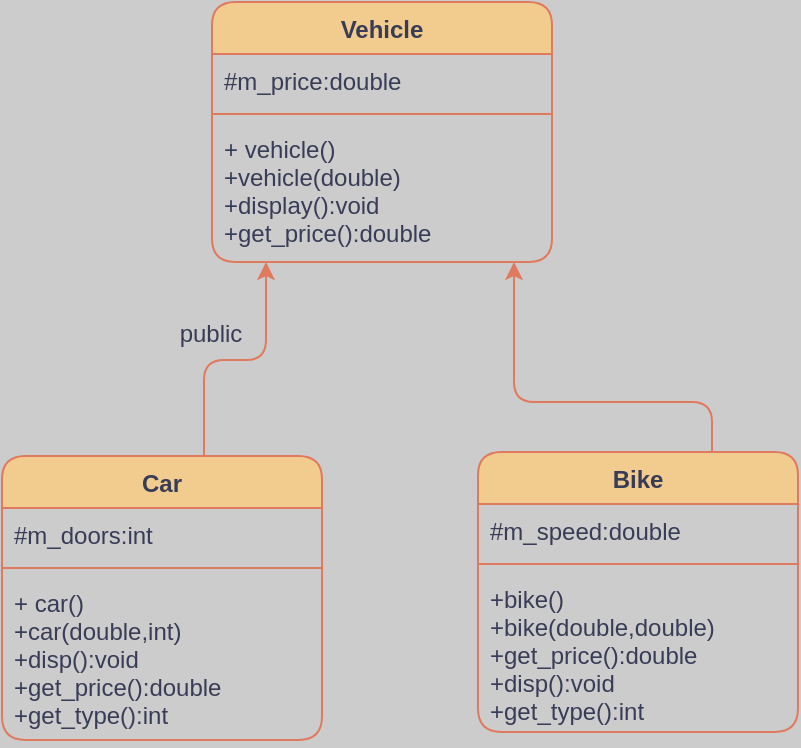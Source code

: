 <mxfile version="20.8.16" type="device"><diagram name="Vehicle" id="QmhNgAaT5hDgJ73dCYL6"><mxGraphModel dx="1069" dy="637" grid="0" gridSize="10" guides="1" tooltips="1" connect="1" arrows="1" fold="1" page="1" pageScale="1" pageWidth="850" pageHeight="1100" background="#CCCCCC" math="0" shadow="0"><root><mxCell id="0"/><mxCell id="1" parent="0"/><mxCell id="yTp79HFvItJdDDA_2FHA-1" value="Vehicle" style="swimlane;fontStyle=1;align=center;verticalAlign=top;childLayout=stackLayout;horizontal=1;startSize=26;horizontalStack=0;resizeParent=1;resizeParentMax=0;resizeLast=0;collapsible=1;marginBottom=0;rounded=1;labelBackgroundColor=none;fillColor=#F2CC8F;strokeColor=#E07A5F;fontColor=#393C56;" vertex="1" parent="1"><mxGeometry x="310" y="170" width="170" height="130" as="geometry"/></mxCell><mxCell id="yTp79HFvItJdDDA_2FHA-2" value="#m_price:double" style="text;strokeColor=none;fillColor=none;align=left;verticalAlign=top;spacingLeft=4;spacingRight=4;overflow=hidden;rotatable=0;points=[[0,0.5],[1,0.5]];portConstraint=eastwest;rounded=1;labelBackgroundColor=none;fontColor=#393C56;" vertex="1" parent="yTp79HFvItJdDDA_2FHA-1"><mxGeometry y="26" width="170" height="26" as="geometry"/></mxCell><mxCell id="yTp79HFvItJdDDA_2FHA-3" value="" style="line;strokeWidth=1;fillColor=none;align=left;verticalAlign=middle;spacingTop=-1;spacingLeft=3;spacingRight=3;rotatable=0;labelPosition=right;points=[];portConstraint=eastwest;strokeColor=#E07A5F;rounded=1;labelBackgroundColor=none;fontColor=#393C56;" vertex="1" parent="yTp79HFvItJdDDA_2FHA-1"><mxGeometry y="52" width="170" height="8" as="geometry"/></mxCell><mxCell id="yTp79HFvItJdDDA_2FHA-4" value="+ vehicle()&#10;+vehicle(double)&#10;+display():void&#10;+get_price():double" style="text;strokeColor=none;fillColor=none;align=left;verticalAlign=top;spacingLeft=4;spacingRight=4;overflow=hidden;rotatable=0;points=[[0,0.5],[1,0.5]];portConstraint=eastwest;rounded=1;labelBackgroundColor=none;fontColor=#393C56;" vertex="1" parent="yTp79HFvItJdDDA_2FHA-1"><mxGeometry y="60" width="170" height="70" as="geometry"/></mxCell><mxCell id="yTp79HFvItJdDDA_2FHA-12" value="" style="edgeStyle=orthogonalEdgeStyle;rounded=1;orthogonalLoop=1;jettySize=auto;html=1;strokeColor=#E07A5F;fontColor=#393C56;fillColor=#F2CC8F;" edge="1" parent="1" source="yTp79HFvItJdDDA_2FHA-8" target="yTp79HFvItJdDDA_2FHA-4"><mxGeometry relative="1" as="geometry"><Array as="points"><mxPoint x="306" y="349"/><mxPoint x="337" y="349"/></Array></mxGeometry></mxCell><mxCell id="yTp79HFvItJdDDA_2FHA-8" value="Car" style="swimlane;fontStyle=1;align=center;verticalAlign=top;childLayout=stackLayout;horizontal=1;startSize=26;horizontalStack=0;resizeParent=1;resizeParentMax=0;resizeLast=0;collapsible=1;marginBottom=0;strokeColor=#E07A5F;fontColor=#393C56;fillColor=#F2CC8F;rounded=1;" vertex="1" parent="1"><mxGeometry x="205" y="397" width="160" height="142" as="geometry"/></mxCell><mxCell id="yTp79HFvItJdDDA_2FHA-9" value="#m_doors:int" style="text;strokeColor=none;fillColor=none;align=left;verticalAlign=top;spacingLeft=4;spacingRight=4;overflow=hidden;rotatable=0;points=[[0,0.5],[1,0.5]];portConstraint=eastwest;fontColor=#393C56;rounded=1;" vertex="1" parent="yTp79HFvItJdDDA_2FHA-8"><mxGeometry y="26" width="160" height="26" as="geometry"/></mxCell><mxCell id="yTp79HFvItJdDDA_2FHA-10" value="" style="line;strokeWidth=1;fillColor=none;align=left;verticalAlign=middle;spacingTop=-1;spacingLeft=3;spacingRight=3;rotatable=0;labelPosition=right;points=[];portConstraint=eastwest;strokeColor=inherit;fontColor=#393C56;rounded=1;" vertex="1" parent="yTp79HFvItJdDDA_2FHA-8"><mxGeometry y="52" width="160" height="8" as="geometry"/></mxCell><mxCell id="yTp79HFvItJdDDA_2FHA-11" value="+ car()&#10;+car(double,int)&#10;+disp():void&#10;+get_price():double&#10;+get_type():int" style="text;strokeColor=none;fillColor=none;align=left;verticalAlign=top;spacingLeft=4;spacingRight=4;overflow=hidden;rotatable=0;points=[[0,0.5],[1,0.5]];portConstraint=eastwest;fontColor=#393C56;rounded=1;" vertex="1" parent="yTp79HFvItJdDDA_2FHA-8"><mxGeometry y="60" width="160" height="82" as="geometry"/></mxCell><mxCell id="yTp79HFvItJdDDA_2FHA-13" value="public" style="text;html=1;align=center;verticalAlign=middle;resizable=0;points=[];autosize=1;strokeColor=none;fillColor=none;fontColor=#393C56;" vertex="1" parent="1"><mxGeometry x="284" y="323" width="49" height="26" as="geometry"/></mxCell><mxCell id="yTp79HFvItJdDDA_2FHA-18" value="" style="edgeStyle=orthogonalEdgeStyle;rounded=1;orthogonalLoop=1;jettySize=auto;html=1;strokeColor=#E07A5F;fontColor=#393C56;fillColor=#F2CC8F;" edge="1" parent="1" source="yTp79HFvItJdDDA_2FHA-14" target="yTp79HFvItJdDDA_2FHA-4"><mxGeometry relative="1" as="geometry"><Array as="points"><mxPoint x="560" y="370"/><mxPoint x="461" y="370"/></Array></mxGeometry></mxCell><mxCell id="yTp79HFvItJdDDA_2FHA-14" value="Bike" style="swimlane;fontStyle=1;align=center;verticalAlign=top;childLayout=stackLayout;horizontal=1;startSize=26;horizontalStack=0;resizeParent=1;resizeParentMax=0;resizeLast=0;collapsible=1;marginBottom=0;rounded=1;strokeColor=#E07A5F;fontColor=#393C56;fillColor=#F2CC8F;" vertex="1" parent="1"><mxGeometry x="443" y="395" width="160" height="140" as="geometry"/></mxCell><mxCell id="yTp79HFvItJdDDA_2FHA-15" value="#m_speed:double" style="text;strokeColor=none;fillColor=none;align=left;verticalAlign=top;spacingLeft=4;spacingRight=4;overflow=hidden;rotatable=0;points=[[0,0.5],[1,0.5]];portConstraint=eastwest;fontColor=#393C56;" vertex="1" parent="yTp79HFvItJdDDA_2FHA-14"><mxGeometry y="26" width="160" height="26" as="geometry"/></mxCell><mxCell id="yTp79HFvItJdDDA_2FHA-16" value="" style="line;strokeWidth=1;fillColor=none;align=left;verticalAlign=middle;spacingTop=-1;spacingLeft=3;spacingRight=3;rotatable=0;labelPosition=right;points=[];portConstraint=eastwest;strokeColor=inherit;rounded=1;fontColor=#393C56;" vertex="1" parent="yTp79HFvItJdDDA_2FHA-14"><mxGeometry y="52" width="160" height="8" as="geometry"/></mxCell><mxCell id="yTp79HFvItJdDDA_2FHA-17" value="+bike()&#10;+bike(double,double)&#10;+get_price():double&#10;+disp():void&#10;+get_type():int" style="text;strokeColor=none;fillColor=none;align=left;verticalAlign=top;spacingLeft=4;spacingRight=4;overflow=hidden;rotatable=0;points=[[0,0.5],[1,0.5]];portConstraint=eastwest;fontColor=#393C56;" vertex="1" parent="yTp79HFvItJdDDA_2FHA-14"><mxGeometry y="60" width="160" height="80" as="geometry"/></mxCell></root></mxGraphModel></diagram></mxfile>